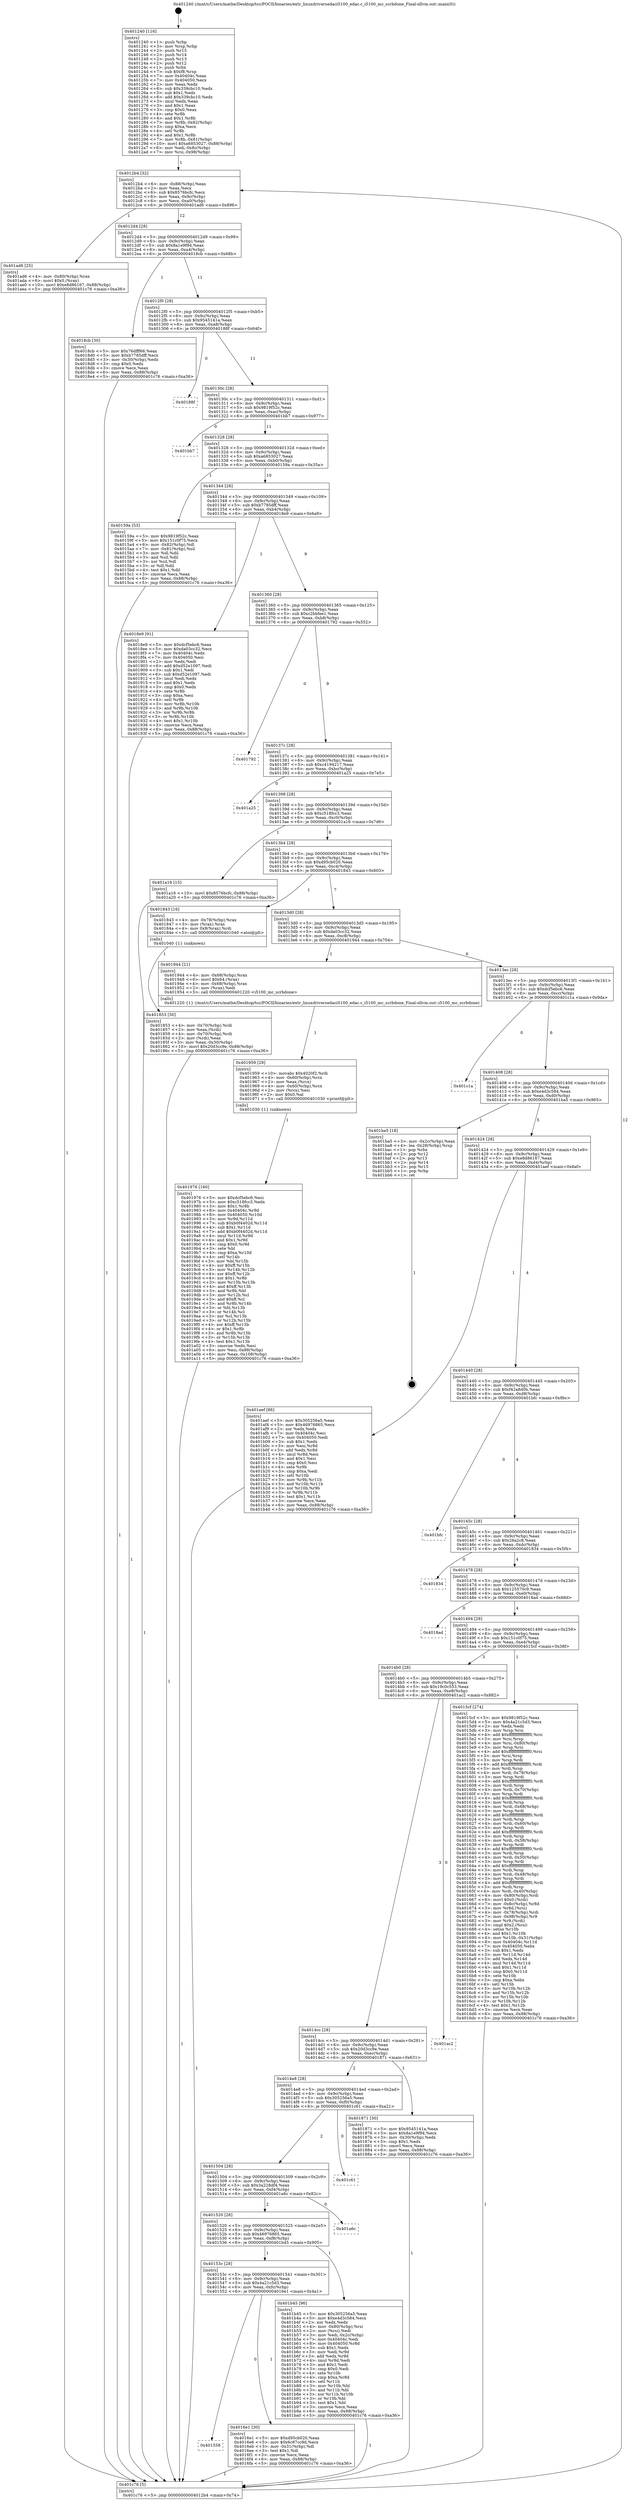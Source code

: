 digraph "0x401240" {
  label = "0x401240 (/mnt/c/Users/mathe/Desktop/tcc/POCII/binaries/extr_linuxdriversedaci5100_edac.c_i5100_mc_scrbdone_Final-ollvm.out::main(0))"
  labelloc = "t"
  node[shape=record]

  Entry [label="",width=0.3,height=0.3,shape=circle,fillcolor=black,style=filled]
  "0x4012b4" [label="{
     0x4012b4 [32]\l
     | [instrs]\l
     &nbsp;&nbsp;0x4012b4 \<+6\>: mov -0x88(%rbp),%eax\l
     &nbsp;&nbsp;0x4012ba \<+2\>: mov %eax,%ecx\l
     &nbsp;&nbsp;0x4012bc \<+6\>: sub $0x8576bcfc,%ecx\l
     &nbsp;&nbsp;0x4012c2 \<+6\>: mov %eax,-0x9c(%rbp)\l
     &nbsp;&nbsp;0x4012c8 \<+6\>: mov %ecx,-0xa0(%rbp)\l
     &nbsp;&nbsp;0x4012ce \<+6\>: je 0000000000401ad6 \<main+0x896\>\l
  }"]
  "0x401ad6" [label="{
     0x401ad6 [25]\l
     | [instrs]\l
     &nbsp;&nbsp;0x401ad6 \<+4\>: mov -0x80(%rbp),%rax\l
     &nbsp;&nbsp;0x401ada \<+6\>: movl $0x0,(%rax)\l
     &nbsp;&nbsp;0x401ae0 \<+10\>: movl $0xe8d86167,-0x88(%rbp)\l
     &nbsp;&nbsp;0x401aea \<+5\>: jmp 0000000000401c76 \<main+0xa36\>\l
  }"]
  "0x4012d4" [label="{
     0x4012d4 [28]\l
     | [instrs]\l
     &nbsp;&nbsp;0x4012d4 \<+5\>: jmp 00000000004012d9 \<main+0x99\>\l
     &nbsp;&nbsp;0x4012d9 \<+6\>: mov -0x9c(%rbp),%eax\l
     &nbsp;&nbsp;0x4012df \<+5\>: sub $0x8a1e9f94,%eax\l
     &nbsp;&nbsp;0x4012e4 \<+6\>: mov %eax,-0xa4(%rbp)\l
     &nbsp;&nbsp;0x4012ea \<+6\>: je 00000000004018cb \<main+0x68b\>\l
  }"]
  Exit [label="",width=0.3,height=0.3,shape=circle,fillcolor=black,style=filled,peripheries=2]
  "0x4018cb" [label="{
     0x4018cb [30]\l
     | [instrs]\l
     &nbsp;&nbsp;0x4018cb \<+5\>: mov $0x76dfff66,%eax\l
     &nbsp;&nbsp;0x4018d0 \<+5\>: mov $0xb7785dff,%ecx\l
     &nbsp;&nbsp;0x4018d5 \<+3\>: mov -0x30(%rbp),%edx\l
     &nbsp;&nbsp;0x4018d8 \<+3\>: cmp $0x0,%edx\l
     &nbsp;&nbsp;0x4018db \<+3\>: cmove %ecx,%eax\l
     &nbsp;&nbsp;0x4018de \<+6\>: mov %eax,-0x88(%rbp)\l
     &nbsp;&nbsp;0x4018e4 \<+5\>: jmp 0000000000401c76 \<main+0xa36\>\l
  }"]
  "0x4012f0" [label="{
     0x4012f0 [28]\l
     | [instrs]\l
     &nbsp;&nbsp;0x4012f0 \<+5\>: jmp 00000000004012f5 \<main+0xb5\>\l
     &nbsp;&nbsp;0x4012f5 \<+6\>: mov -0x9c(%rbp),%eax\l
     &nbsp;&nbsp;0x4012fb \<+5\>: sub $0x9545141a,%eax\l
     &nbsp;&nbsp;0x401300 \<+6\>: mov %eax,-0xa8(%rbp)\l
     &nbsp;&nbsp;0x401306 \<+6\>: je 000000000040188f \<main+0x64f\>\l
  }"]
  "0x401976" [label="{
     0x401976 [160]\l
     | [instrs]\l
     &nbsp;&nbsp;0x401976 \<+5\>: mov $0xdcf5ebc6,%esi\l
     &nbsp;&nbsp;0x40197b \<+5\>: mov $0xc518fcc3,%edx\l
     &nbsp;&nbsp;0x401980 \<+3\>: mov $0x1,%r8b\l
     &nbsp;&nbsp;0x401983 \<+8\>: mov 0x40404c,%r9d\l
     &nbsp;&nbsp;0x40198b \<+8\>: mov 0x404050,%r10d\l
     &nbsp;&nbsp;0x401993 \<+3\>: mov %r9d,%r11d\l
     &nbsp;&nbsp;0x401996 \<+7\>: sub $0xb0f4402d,%r11d\l
     &nbsp;&nbsp;0x40199d \<+4\>: sub $0x1,%r11d\l
     &nbsp;&nbsp;0x4019a1 \<+7\>: add $0xb0f4402d,%r11d\l
     &nbsp;&nbsp;0x4019a8 \<+4\>: imul %r11d,%r9d\l
     &nbsp;&nbsp;0x4019ac \<+4\>: and $0x1,%r9d\l
     &nbsp;&nbsp;0x4019b0 \<+4\>: cmp $0x0,%r9d\l
     &nbsp;&nbsp;0x4019b4 \<+3\>: sete %bl\l
     &nbsp;&nbsp;0x4019b7 \<+4\>: cmp $0xa,%r10d\l
     &nbsp;&nbsp;0x4019bb \<+4\>: setl %r14b\l
     &nbsp;&nbsp;0x4019bf \<+3\>: mov %bl,%r15b\l
     &nbsp;&nbsp;0x4019c2 \<+4\>: xor $0xff,%r15b\l
     &nbsp;&nbsp;0x4019c6 \<+3\>: mov %r14b,%r12b\l
     &nbsp;&nbsp;0x4019c9 \<+4\>: xor $0xff,%r12b\l
     &nbsp;&nbsp;0x4019cd \<+4\>: xor $0x1,%r8b\l
     &nbsp;&nbsp;0x4019d1 \<+3\>: mov %r15b,%r13b\l
     &nbsp;&nbsp;0x4019d4 \<+4\>: and $0xff,%r13b\l
     &nbsp;&nbsp;0x4019d8 \<+3\>: and %r8b,%bl\l
     &nbsp;&nbsp;0x4019db \<+3\>: mov %r12b,%cl\l
     &nbsp;&nbsp;0x4019de \<+3\>: and $0xff,%cl\l
     &nbsp;&nbsp;0x4019e1 \<+3\>: and %r8b,%r14b\l
     &nbsp;&nbsp;0x4019e4 \<+3\>: or %bl,%r13b\l
     &nbsp;&nbsp;0x4019e7 \<+3\>: or %r14b,%cl\l
     &nbsp;&nbsp;0x4019ea \<+3\>: xor %cl,%r13b\l
     &nbsp;&nbsp;0x4019ed \<+3\>: or %r12b,%r15b\l
     &nbsp;&nbsp;0x4019f0 \<+4\>: xor $0xff,%r15b\l
     &nbsp;&nbsp;0x4019f4 \<+4\>: or $0x1,%r8b\l
     &nbsp;&nbsp;0x4019f8 \<+3\>: and %r8b,%r15b\l
     &nbsp;&nbsp;0x4019fb \<+3\>: or %r15b,%r13b\l
     &nbsp;&nbsp;0x4019fe \<+4\>: test $0x1,%r13b\l
     &nbsp;&nbsp;0x401a02 \<+3\>: cmovne %edx,%esi\l
     &nbsp;&nbsp;0x401a05 \<+6\>: mov %esi,-0x88(%rbp)\l
     &nbsp;&nbsp;0x401a0b \<+6\>: mov %eax,-0x108(%rbp)\l
     &nbsp;&nbsp;0x401a11 \<+5\>: jmp 0000000000401c76 \<main+0xa36\>\l
  }"]
  "0x40188f" [label="{
     0x40188f\l
  }", style=dashed]
  "0x40130c" [label="{
     0x40130c [28]\l
     | [instrs]\l
     &nbsp;&nbsp;0x40130c \<+5\>: jmp 0000000000401311 \<main+0xd1\>\l
     &nbsp;&nbsp;0x401311 \<+6\>: mov -0x9c(%rbp),%eax\l
     &nbsp;&nbsp;0x401317 \<+5\>: sub $0x9819f52c,%eax\l
     &nbsp;&nbsp;0x40131c \<+6\>: mov %eax,-0xac(%rbp)\l
     &nbsp;&nbsp;0x401322 \<+6\>: je 0000000000401bb7 \<main+0x977\>\l
  }"]
  "0x401959" [label="{
     0x401959 [29]\l
     | [instrs]\l
     &nbsp;&nbsp;0x401959 \<+10\>: movabs $0x4020f2,%rdi\l
     &nbsp;&nbsp;0x401963 \<+4\>: mov -0x60(%rbp),%rcx\l
     &nbsp;&nbsp;0x401967 \<+2\>: mov %eax,(%rcx)\l
     &nbsp;&nbsp;0x401969 \<+4\>: mov -0x60(%rbp),%rcx\l
     &nbsp;&nbsp;0x40196d \<+2\>: mov (%rcx),%esi\l
     &nbsp;&nbsp;0x40196f \<+2\>: mov $0x0,%al\l
     &nbsp;&nbsp;0x401971 \<+5\>: call 0000000000401030 \<printf@plt\>\l
     | [calls]\l
     &nbsp;&nbsp;0x401030 \{1\} (unknown)\l
  }"]
  "0x401bb7" [label="{
     0x401bb7\l
  }", style=dashed]
  "0x401328" [label="{
     0x401328 [28]\l
     | [instrs]\l
     &nbsp;&nbsp;0x401328 \<+5\>: jmp 000000000040132d \<main+0xed\>\l
     &nbsp;&nbsp;0x40132d \<+6\>: mov -0x9c(%rbp),%eax\l
     &nbsp;&nbsp;0x401333 \<+5\>: sub $0xa6853027,%eax\l
     &nbsp;&nbsp;0x401338 \<+6\>: mov %eax,-0xb0(%rbp)\l
     &nbsp;&nbsp;0x40133e \<+6\>: je 000000000040159a \<main+0x35a\>\l
  }"]
  "0x401853" [label="{
     0x401853 [30]\l
     | [instrs]\l
     &nbsp;&nbsp;0x401853 \<+4\>: mov -0x70(%rbp),%rdi\l
     &nbsp;&nbsp;0x401857 \<+2\>: mov %eax,(%rdi)\l
     &nbsp;&nbsp;0x401859 \<+4\>: mov -0x70(%rbp),%rdi\l
     &nbsp;&nbsp;0x40185d \<+2\>: mov (%rdi),%eax\l
     &nbsp;&nbsp;0x40185f \<+3\>: mov %eax,-0x30(%rbp)\l
     &nbsp;&nbsp;0x401862 \<+10\>: movl $0x20d3cc9e,-0x88(%rbp)\l
     &nbsp;&nbsp;0x40186c \<+5\>: jmp 0000000000401c76 \<main+0xa36\>\l
  }"]
  "0x40159a" [label="{
     0x40159a [53]\l
     | [instrs]\l
     &nbsp;&nbsp;0x40159a \<+5\>: mov $0x9819f52c,%eax\l
     &nbsp;&nbsp;0x40159f \<+5\>: mov $0x151c0f75,%ecx\l
     &nbsp;&nbsp;0x4015a4 \<+6\>: mov -0x82(%rbp),%dl\l
     &nbsp;&nbsp;0x4015aa \<+7\>: mov -0x81(%rbp),%sil\l
     &nbsp;&nbsp;0x4015b1 \<+3\>: mov %dl,%dil\l
     &nbsp;&nbsp;0x4015b4 \<+3\>: and %sil,%dil\l
     &nbsp;&nbsp;0x4015b7 \<+3\>: xor %sil,%dl\l
     &nbsp;&nbsp;0x4015ba \<+3\>: or %dl,%dil\l
     &nbsp;&nbsp;0x4015bd \<+4\>: test $0x1,%dil\l
     &nbsp;&nbsp;0x4015c1 \<+3\>: cmovne %ecx,%eax\l
     &nbsp;&nbsp;0x4015c4 \<+6\>: mov %eax,-0x88(%rbp)\l
     &nbsp;&nbsp;0x4015ca \<+5\>: jmp 0000000000401c76 \<main+0xa36\>\l
  }"]
  "0x401344" [label="{
     0x401344 [28]\l
     | [instrs]\l
     &nbsp;&nbsp;0x401344 \<+5\>: jmp 0000000000401349 \<main+0x109\>\l
     &nbsp;&nbsp;0x401349 \<+6\>: mov -0x9c(%rbp),%eax\l
     &nbsp;&nbsp;0x40134f \<+5\>: sub $0xb7785dff,%eax\l
     &nbsp;&nbsp;0x401354 \<+6\>: mov %eax,-0xb4(%rbp)\l
     &nbsp;&nbsp;0x40135a \<+6\>: je 00000000004018e9 \<main+0x6a9\>\l
  }"]
  "0x401c76" [label="{
     0x401c76 [5]\l
     | [instrs]\l
     &nbsp;&nbsp;0x401c76 \<+5\>: jmp 00000000004012b4 \<main+0x74\>\l
  }"]
  "0x401240" [label="{
     0x401240 [116]\l
     | [instrs]\l
     &nbsp;&nbsp;0x401240 \<+1\>: push %rbp\l
     &nbsp;&nbsp;0x401241 \<+3\>: mov %rsp,%rbp\l
     &nbsp;&nbsp;0x401244 \<+2\>: push %r15\l
     &nbsp;&nbsp;0x401246 \<+2\>: push %r14\l
     &nbsp;&nbsp;0x401248 \<+2\>: push %r13\l
     &nbsp;&nbsp;0x40124a \<+2\>: push %r12\l
     &nbsp;&nbsp;0x40124c \<+1\>: push %rbx\l
     &nbsp;&nbsp;0x40124d \<+7\>: sub $0xf8,%rsp\l
     &nbsp;&nbsp;0x401254 \<+7\>: mov 0x40404c,%eax\l
     &nbsp;&nbsp;0x40125b \<+7\>: mov 0x404050,%ecx\l
     &nbsp;&nbsp;0x401262 \<+2\>: mov %eax,%edx\l
     &nbsp;&nbsp;0x401264 \<+6\>: sub $0x339cbc10,%edx\l
     &nbsp;&nbsp;0x40126a \<+3\>: sub $0x1,%edx\l
     &nbsp;&nbsp;0x40126d \<+6\>: add $0x339cbc10,%edx\l
     &nbsp;&nbsp;0x401273 \<+3\>: imul %edx,%eax\l
     &nbsp;&nbsp;0x401276 \<+3\>: and $0x1,%eax\l
     &nbsp;&nbsp;0x401279 \<+3\>: cmp $0x0,%eax\l
     &nbsp;&nbsp;0x40127c \<+4\>: sete %r8b\l
     &nbsp;&nbsp;0x401280 \<+4\>: and $0x1,%r8b\l
     &nbsp;&nbsp;0x401284 \<+7\>: mov %r8b,-0x82(%rbp)\l
     &nbsp;&nbsp;0x40128b \<+3\>: cmp $0xa,%ecx\l
     &nbsp;&nbsp;0x40128e \<+4\>: setl %r8b\l
     &nbsp;&nbsp;0x401292 \<+4\>: and $0x1,%r8b\l
     &nbsp;&nbsp;0x401296 \<+7\>: mov %r8b,-0x81(%rbp)\l
     &nbsp;&nbsp;0x40129d \<+10\>: movl $0xa6853027,-0x88(%rbp)\l
     &nbsp;&nbsp;0x4012a7 \<+6\>: mov %edi,-0x8c(%rbp)\l
     &nbsp;&nbsp;0x4012ad \<+7\>: mov %rsi,-0x98(%rbp)\l
  }"]
  "0x401558" [label="{
     0x401558\l
  }", style=dashed]
  "0x4018e9" [label="{
     0x4018e9 [91]\l
     | [instrs]\l
     &nbsp;&nbsp;0x4018e9 \<+5\>: mov $0xdcf5ebc6,%eax\l
     &nbsp;&nbsp;0x4018ee \<+5\>: mov $0xda03cc32,%ecx\l
     &nbsp;&nbsp;0x4018f3 \<+7\>: mov 0x40404c,%edx\l
     &nbsp;&nbsp;0x4018fa \<+7\>: mov 0x404050,%esi\l
     &nbsp;&nbsp;0x401901 \<+2\>: mov %edx,%edi\l
     &nbsp;&nbsp;0x401903 \<+6\>: add $0xd52e1097,%edi\l
     &nbsp;&nbsp;0x401909 \<+3\>: sub $0x1,%edi\l
     &nbsp;&nbsp;0x40190c \<+6\>: sub $0xd52e1097,%edi\l
     &nbsp;&nbsp;0x401912 \<+3\>: imul %edi,%edx\l
     &nbsp;&nbsp;0x401915 \<+3\>: and $0x1,%edx\l
     &nbsp;&nbsp;0x401918 \<+3\>: cmp $0x0,%edx\l
     &nbsp;&nbsp;0x40191b \<+4\>: sete %r8b\l
     &nbsp;&nbsp;0x40191f \<+3\>: cmp $0xa,%esi\l
     &nbsp;&nbsp;0x401922 \<+4\>: setl %r9b\l
     &nbsp;&nbsp;0x401926 \<+3\>: mov %r8b,%r10b\l
     &nbsp;&nbsp;0x401929 \<+3\>: and %r9b,%r10b\l
     &nbsp;&nbsp;0x40192c \<+3\>: xor %r9b,%r8b\l
     &nbsp;&nbsp;0x40192f \<+3\>: or %r8b,%r10b\l
     &nbsp;&nbsp;0x401932 \<+4\>: test $0x1,%r10b\l
     &nbsp;&nbsp;0x401936 \<+3\>: cmovne %ecx,%eax\l
     &nbsp;&nbsp;0x401939 \<+6\>: mov %eax,-0x88(%rbp)\l
     &nbsp;&nbsp;0x40193f \<+5\>: jmp 0000000000401c76 \<main+0xa36\>\l
  }"]
  "0x401360" [label="{
     0x401360 [28]\l
     | [instrs]\l
     &nbsp;&nbsp;0x401360 \<+5\>: jmp 0000000000401365 \<main+0x125\>\l
     &nbsp;&nbsp;0x401365 \<+6\>: mov -0x9c(%rbp),%eax\l
     &nbsp;&nbsp;0x40136b \<+5\>: sub $0xc2bbfee1,%eax\l
     &nbsp;&nbsp;0x401370 \<+6\>: mov %eax,-0xb8(%rbp)\l
     &nbsp;&nbsp;0x401376 \<+6\>: je 0000000000401792 \<main+0x552\>\l
  }"]
  "0x4016e1" [label="{
     0x4016e1 [30]\l
     | [instrs]\l
     &nbsp;&nbsp;0x4016e1 \<+5\>: mov $0xd95cb020,%eax\l
     &nbsp;&nbsp;0x4016e6 \<+5\>: mov $0x6c87cc9d,%ecx\l
     &nbsp;&nbsp;0x4016eb \<+3\>: mov -0x31(%rbp),%dl\l
     &nbsp;&nbsp;0x4016ee \<+3\>: test $0x1,%dl\l
     &nbsp;&nbsp;0x4016f1 \<+3\>: cmovne %ecx,%eax\l
     &nbsp;&nbsp;0x4016f4 \<+6\>: mov %eax,-0x88(%rbp)\l
     &nbsp;&nbsp;0x4016fa \<+5\>: jmp 0000000000401c76 \<main+0xa36\>\l
  }"]
  "0x401792" [label="{
     0x401792\l
  }", style=dashed]
  "0x40137c" [label="{
     0x40137c [28]\l
     | [instrs]\l
     &nbsp;&nbsp;0x40137c \<+5\>: jmp 0000000000401381 \<main+0x141\>\l
     &nbsp;&nbsp;0x401381 \<+6\>: mov -0x9c(%rbp),%eax\l
     &nbsp;&nbsp;0x401387 \<+5\>: sub $0xc4194217,%eax\l
     &nbsp;&nbsp;0x40138c \<+6\>: mov %eax,-0xbc(%rbp)\l
     &nbsp;&nbsp;0x401392 \<+6\>: je 0000000000401a25 \<main+0x7e5\>\l
  }"]
  "0x40153c" [label="{
     0x40153c [28]\l
     | [instrs]\l
     &nbsp;&nbsp;0x40153c \<+5\>: jmp 0000000000401541 \<main+0x301\>\l
     &nbsp;&nbsp;0x401541 \<+6\>: mov -0x9c(%rbp),%eax\l
     &nbsp;&nbsp;0x401547 \<+5\>: sub $0x4a21c5d3,%eax\l
     &nbsp;&nbsp;0x40154c \<+6\>: mov %eax,-0xfc(%rbp)\l
     &nbsp;&nbsp;0x401552 \<+6\>: je 00000000004016e1 \<main+0x4a1\>\l
  }"]
  "0x401a25" [label="{
     0x401a25\l
  }", style=dashed]
  "0x401398" [label="{
     0x401398 [28]\l
     | [instrs]\l
     &nbsp;&nbsp;0x401398 \<+5\>: jmp 000000000040139d \<main+0x15d\>\l
     &nbsp;&nbsp;0x40139d \<+6\>: mov -0x9c(%rbp),%eax\l
     &nbsp;&nbsp;0x4013a3 \<+5\>: sub $0xc518fcc3,%eax\l
     &nbsp;&nbsp;0x4013a8 \<+6\>: mov %eax,-0xc0(%rbp)\l
     &nbsp;&nbsp;0x4013ae \<+6\>: je 0000000000401a16 \<main+0x7d6\>\l
  }"]
  "0x401b45" [label="{
     0x401b45 [96]\l
     | [instrs]\l
     &nbsp;&nbsp;0x401b45 \<+5\>: mov $0x305256a5,%eax\l
     &nbsp;&nbsp;0x401b4a \<+5\>: mov $0xe4d3c584,%ecx\l
     &nbsp;&nbsp;0x401b4f \<+2\>: xor %edx,%edx\l
     &nbsp;&nbsp;0x401b51 \<+4\>: mov -0x80(%rbp),%rsi\l
     &nbsp;&nbsp;0x401b55 \<+2\>: mov (%rsi),%edi\l
     &nbsp;&nbsp;0x401b57 \<+3\>: mov %edi,-0x2c(%rbp)\l
     &nbsp;&nbsp;0x401b5a \<+7\>: mov 0x40404c,%edi\l
     &nbsp;&nbsp;0x401b61 \<+8\>: mov 0x404050,%r8d\l
     &nbsp;&nbsp;0x401b69 \<+3\>: sub $0x1,%edx\l
     &nbsp;&nbsp;0x401b6c \<+3\>: mov %edi,%r9d\l
     &nbsp;&nbsp;0x401b6f \<+3\>: add %edx,%r9d\l
     &nbsp;&nbsp;0x401b72 \<+4\>: imul %r9d,%edi\l
     &nbsp;&nbsp;0x401b76 \<+3\>: and $0x1,%edi\l
     &nbsp;&nbsp;0x401b79 \<+3\>: cmp $0x0,%edi\l
     &nbsp;&nbsp;0x401b7c \<+4\>: sete %r10b\l
     &nbsp;&nbsp;0x401b80 \<+4\>: cmp $0xa,%r8d\l
     &nbsp;&nbsp;0x401b84 \<+4\>: setl %r11b\l
     &nbsp;&nbsp;0x401b88 \<+3\>: mov %r10b,%bl\l
     &nbsp;&nbsp;0x401b8b \<+3\>: and %r11b,%bl\l
     &nbsp;&nbsp;0x401b8e \<+3\>: xor %r11b,%r10b\l
     &nbsp;&nbsp;0x401b91 \<+3\>: or %r10b,%bl\l
     &nbsp;&nbsp;0x401b94 \<+3\>: test $0x1,%bl\l
     &nbsp;&nbsp;0x401b97 \<+3\>: cmovne %ecx,%eax\l
     &nbsp;&nbsp;0x401b9a \<+6\>: mov %eax,-0x88(%rbp)\l
     &nbsp;&nbsp;0x401ba0 \<+5\>: jmp 0000000000401c76 \<main+0xa36\>\l
  }"]
  "0x401a16" [label="{
     0x401a16 [15]\l
     | [instrs]\l
     &nbsp;&nbsp;0x401a16 \<+10\>: movl $0x8576bcfc,-0x88(%rbp)\l
     &nbsp;&nbsp;0x401a20 \<+5\>: jmp 0000000000401c76 \<main+0xa36\>\l
  }"]
  "0x4013b4" [label="{
     0x4013b4 [28]\l
     | [instrs]\l
     &nbsp;&nbsp;0x4013b4 \<+5\>: jmp 00000000004013b9 \<main+0x179\>\l
     &nbsp;&nbsp;0x4013b9 \<+6\>: mov -0x9c(%rbp),%eax\l
     &nbsp;&nbsp;0x4013bf \<+5\>: sub $0xd95cb020,%eax\l
     &nbsp;&nbsp;0x4013c4 \<+6\>: mov %eax,-0xc4(%rbp)\l
     &nbsp;&nbsp;0x4013ca \<+6\>: je 0000000000401843 \<main+0x603\>\l
  }"]
  "0x401520" [label="{
     0x401520 [28]\l
     | [instrs]\l
     &nbsp;&nbsp;0x401520 \<+5\>: jmp 0000000000401525 \<main+0x2e5\>\l
     &nbsp;&nbsp;0x401525 \<+6\>: mov -0x9c(%rbp),%eax\l
     &nbsp;&nbsp;0x40152b \<+5\>: sub $0x46976865,%eax\l
     &nbsp;&nbsp;0x401530 \<+6\>: mov %eax,-0xf8(%rbp)\l
     &nbsp;&nbsp;0x401536 \<+6\>: je 0000000000401b45 \<main+0x905\>\l
  }"]
  "0x401843" [label="{
     0x401843 [16]\l
     | [instrs]\l
     &nbsp;&nbsp;0x401843 \<+4\>: mov -0x78(%rbp),%rax\l
     &nbsp;&nbsp;0x401847 \<+3\>: mov (%rax),%rax\l
     &nbsp;&nbsp;0x40184a \<+4\>: mov 0x8(%rax),%rdi\l
     &nbsp;&nbsp;0x40184e \<+5\>: call 0000000000401040 \<atoi@plt\>\l
     | [calls]\l
     &nbsp;&nbsp;0x401040 \{1\} (unknown)\l
  }"]
  "0x4013d0" [label="{
     0x4013d0 [28]\l
     | [instrs]\l
     &nbsp;&nbsp;0x4013d0 \<+5\>: jmp 00000000004013d5 \<main+0x195\>\l
     &nbsp;&nbsp;0x4013d5 \<+6\>: mov -0x9c(%rbp),%eax\l
     &nbsp;&nbsp;0x4013db \<+5\>: sub $0xda03cc32,%eax\l
     &nbsp;&nbsp;0x4013e0 \<+6\>: mov %eax,-0xc8(%rbp)\l
     &nbsp;&nbsp;0x4013e6 \<+6\>: je 0000000000401944 \<main+0x704\>\l
  }"]
  "0x401a6c" [label="{
     0x401a6c\l
  }", style=dashed]
  "0x401944" [label="{
     0x401944 [21]\l
     | [instrs]\l
     &nbsp;&nbsp;0x401944 \<+4\>: mov -0x68(%rbp),%rax\l
     &nbsp;&nbsp;0x401948 \<+6\>: movl $0x64,(%rax)\l
     &nbsp;&nbsp;0x40194e \<+4\>: mov -0x68(%rbp),%rax\l
     &nbsp;&nbsp;0x401952 \<+2\>: mov (%rax),%edi\l
     &nbsp;&nbsp;0x401954 \<+5\>: call 0000000000401220 \<i5100_mc_scrbdone\>\l
     | [calls]\l
     &nbsp;&nbsp;0x401220 \{1\} (/mnt/c/Users/mathe/Desktop/tcc/POCII/binaries/extr_linuxdriversedaci5100_edac.c_i5100_mc_scrbdone_Final-ollvm.out::i5100_mc_scrbdone)\l
  }"]
  "0x4013ec" [label="{
     0x4013ec [28]\l
     | [instrs]\l
     &nbsp;&nbsp;0x4013ec \<+5\>: jmp 00000000004013f1 \<main+0x1b1\>\l
     &nbsp;&nbsp;0x4013f1 \<+6\>: mov -0x9c(%rbp),%eax\l
     &nbsp;&nbsp;0x4013f7 \<+5\>: sub $0xdcf5ebc6,%eax\l
     &nbsp;&nbsp;0x4013fc \<+6\>: mov %eax,-0xcc(%rbp)\l
     &nbsp;&nbsp;0x401402 \<+6\>: je 0000000000401c1a \<main+0x9da\>\l
  }"]
  "0x401504" [label="{
     0x401504 [28]\l
     | [instrs]\l
     &nbsp;&nbsp;0x401504 \<+5\>: jmp 0000000000401509 \<main+0x2c9\>\l
     &nbsp;&nbsp;0x401509 \<+6\>: mov -0x9c(%rbp),%eax\l
     &nbsp;&nbsp;0x40150f \<+5\>: sub $0x3a228df4,%eax\l
     &nbsp;&nbsp;0x401514 \<+6\>: mov %eax,-0xf4(%rbp)\l
     &nbsp;&nbsp;0x40151a \<+6\>: je 0000000000401a6c \<main+0x82c\>\l
  }"]
  "0x401c1a" [label="{
     0x401c1a\l
  }", style=dashed]
  "0x401408" [label="{
     0x401408 [28]\l
     | [instrs]\l
     &nbsp;&nbsp;0x401408 \<+5\>: jmp 000000000040140d \<main+0x1cd\>\l
     &nbsp;&nbsp;0x40140d \<+6\>: mov -0x9c(%rbp),%eax\l
     &nbsp;&nbsp;0x401413 \<+5\>: sub $0xe4d3c584,%eax\l
     &nbsp;&nbsp;0x401418 \<+6\>: mov %eax,-0xd0(%rbp)\l
     &nbsp;&nbsp;0x40141e \<+6\>: je 0000000000401ba5 \<main+0x965\>\l
  }"]
  "0x401c61" [label="{
     0x401c61\l
  }", style=dashed]
  "0x401ba5" [label="{
     0x401ba5 [18]\l
     | [instrs]\l
     &nbsp;&nbsp;0x401ba5 \<+3\>: mov -0x2c(%rbp),%eax\l
     &nbsp;&nbsp;0x401ba8 \<+4\>: lea -0x28(%rbp),%rsp\l
     &nbsp;&nbsp;0x401bac \<+1\>: pop %rbx\l
     &nbsp;&nbsp;0x401bad \<+2\>: pop %r12\l
     &nbsp;&nbsp;0x401baf \<+2\>: pop %r13\l
     &nbsp;&nbsp;0x401bb1 \<+2\>: pop %r14\l
     &nbsp;&nbsp;0x401bb3 \<+2\>: pop %r15\l
     &nbsp;&nbsp;0x401bb5 \<+1\>: pop %rbp\l
     &nbsp;&nbsp;0x401bb6 \<+1\>: ret\l
  }"]
  "0x401424" [label="{
     0x401424 [28]\l
     | [instrs]\l
     &nbsp;&nbsp;0x401424 \<+5\>: jmp 0000000000401429 \<main+0x1e9\>\l
     &nbsp;&nbsp;0x401429 \<+6\>: mov -0x9c(%rbp),%eax\l
     &nbsp;&nbsp;0x40142f \<+5\>: sub $0xe8d86167,%eax\l
     &nbsp;&nbsp;0x401434 \<+6\>: mov %eax,-0xd4(%rbp)\l
     &nbsp;&nbsp;0x40143a \<+6\>: je 0000000000401aef \<main+0x8af\>\l
  }"]
  "0x4014e8" [label="{
     0x4014e8 [28]\l
     | [instrs]\l
     &nbsp;&nbsp;0x4014e8 \<+5\>: jmp 00000000004014ed \<main+0x2ad\>\l
     &nbsp;&nbsp;0x4014ed \<+6\>: mov -0x9c(%rbp),%eax\l
     &nbsp;&nbsp;0x4014f3 \<+5\>: sub $0x305256a5,%eax\l
     &nbsp;&nbsp;0x4014f8 \<+6\>: mov %eax,-0xf0(%rbp)\l
     &nbsp;&nbsp;0x4014fe \<+6\>: je 0000000000401c61 \<main+0xa21\>\l
  }"]
  "0x401aef" [label="{
     0x401aef [86]\l
     | [instrs]\l
     &nbsp;&nbsp;0x401aef \<+5\>: mov $0x305256a5,%eax\l
     &nbsp;&nbsp;0x401af4 \<+5\>: mov $0x46976865,%ecx\l
     &nbsp;&nbsp;0x401af9 \<+2\>: xor %edx,%edx\l
     &nbsp;&nbsp;0x401afb \<+7\>: mov 0x40404c,%esi\l
     &nbsp;&nbsp;0x401b02 \<+7\>: mov 0x404050,%edi\l
     &nbsp;&nbsp;0x401b09 \<+3\>: sub $0x1,%edx\l
     &nbsp;&nbsp;0x401b0c \<+3\>: mov %esi,%r8d\l
     &nbsp;&nbsp;0x401b0f \<+3\>: add %edx,%r8d\l
     &nbsp;&nbsp;0x401b12 \<+4\>: imul %r8d,%esi\l
     &nbsp;&nbsp;0x401b16 \<+3\>: and $0x1,%esi\l
     &nbsp;&nbsp;0x401b19 \<+3\>: cmp $0x0,%esi\l
     &nbsp;&nbsp;0x401b1c \<+4\>: sete %r9b\l
     &nbsp;&nbsp;0x401b20 \<+3\>: cmp $0xa,%edi\l
     &nbsp;&nbsp;0x401b23 \<+4\>: setl %r10b\l
     &nbsp;&nbsp;0x401b27 \<+3\>: mov %r9b,%r11b\l
     &nbsp;&nbsp;0x401b2a \<+3\>: and %r10b,%r11b\l
     &nbsp;&nbsp;0x401b2d \<+3\>: xor %r10b,%r9b\l
     &nbsp;&nbsp;0x401b30 \<+3\>: or %r9b,%r11b\l
     &nbsp;&nbsp;0x401b33 \<+4\>: test $0x1,%r11b\l
     &nbsp;&nbsp;0x401b37 \<+3\>: cmovne %ecx,%eax\l
     &nbsp;&nbsp;0x401b3a \<+6\>: mov %eax,-0x88(%rbp)\l
     &nbsp;&nbsp;0x401b40 \<+5\>: jmp 0000000000401c76 \<main+0xa36\>\l
  }"]
  "0x401440" [label="{
     0x401440 [28]\l
     | [instrs]\l
     &nbsp;&nbsp;0x401440 \<+5\>: jmp 0000000000401445 \<main+0x205\>\l
     &nbsp;&nbsp;0x401445 \<+6\>: mov -0x9c(%rbp),%eax\l
     &nbsp;&nbsp;0x40144b \<+5\>: sub $0xf42a8d0b,%eax\l
     &nbsp;&nbsp;0x401450 \<+6\>: mov %eax,-0xd8(%rbp)\l
     &nbsp;&nbsp;0x401456 \<+6\>: je 0000000000401bfc \<main+0x9bc\>\l
  }"]
  "0x401871" [label="{
     0x401871 [30]\l
     | [instrs]\l
     &nbsp;&nbsp;0x401871 \<+5\>: mov $0x9545141a,%eax\l
     &nbsp;&nbsp;0x401876 \<+5\>: mov $0x8a1e9f94,%ecx\l
     &nbsp;&nbsp;0x40187b \<+3\>: mov -0x30(%rbp),%edx\l
     &nbsp;&nbsp;0x40187e \<+3\>: cmp $0x1,%edx\l
     &nbsp;&nbsp;0x401881 \<+3\>: cmovl %ecx,%eax\l
     &nbsp;&nbsp;0x401884 \<+6\>: mov %eax,-0x88(%rbp)\l
     &nbsp;&nbsp;0x40188a \<+5\>: jmp 0000000000401c76 \<main+0xa36\>\l
  }"]
  "0x401bfc" [label="{
     0x401bfc\l
  }", style=dashed]
  "0x40145c" [label="{
     0x40145c [28]\l
     | [instrs]\l
     &nbsp;&nbsp;0x40145c \<+5\>: jmp 0000000000401461 \<main+0x221\>\l
     &nbsp;&nbsp;0x401461 \<+6\>: mov -0x9c(%rbp),%eax\l
     &nbsp;&nbsp;0x401467 \<+5\>: sub $0x26a2c8,%eax\l
     &nbsp;&nbsp;0x40146c \<+6\>: mov %eax,-0xdc(%rbp)\l
     &nbsp;&nbsp;0x401472 \<+6\>: je 0000000000401834 \<main+0x5f4\>\l
  }"]
  "0x4014cc" [label="{
     0x4014cc [28]\l
     | [instrs]\l
     &nbsp;&nbsp;0x4014cc \<+5\>: jmp 00000000004014d1 \<main+0x291\>\l
     &nbsp;&nbsp;0x4014d1 \<+6\>: mov -0x9c(%rbp),%eax\l
     &nbsp;&nbsp;0x4014d7 \<+5\>: sub $0x20d3cc9e,%eax\l
     &nbsp;&nbsp;0x4014dc \<+6\>: mov %eax,-0xec(%rbp)\l
     &nbsp;&nbsp;0x4014e2 \<+6\>: je 0000000000401871 \<main+0x631\>\l
  }"]
  "0x401834" [label="{
     0x401834\l
  }", style=dashed]
  "0x401478" [label="{
     0x401478 [28]\l
     | [instrs]\l
     &nbsp;&nbsp;0x401478 \<+5\>: jmp 000000000040147d \<main+0x23d\>\l
     &nbsp;&nbsp;0x40147d \<+6\>: mov -0x9c(%rbp),%eax\l
     &nbsp;&nbsp;0x401483 \<+5\>: sub $0x125570c9,%eax\l
     &nbsp;&nbsp;0x401488 \<+6\>: mov %eax,-0xe0(%rbp)\l
     &nbsp;&nbsp;0x40148e \<+6\>: je 00000000004018ad \<main+0x66d\>\l
  }"]
  "0x401ac2" [label="{
     0x401ac2\l
  }", style=dashed]
  "0x4018ad" [label="{
     0x4018ad\l
  }", style=dashed]
  "0x401494" [label="{
     0x401494 [28]\l
     | [instrs]\l
     &nbsp;&nbsp;0x401494 \<+5\>: jmp 0000000000401499 \<main+0x259\>\l
     &nbsp;&nbsp;0x401499 \<+6\>: mov -0x9c(%rbp),%eax\l
     &nbsp;&nbsp;0x40149f \<+5\>: sub $0x151c0f75,%eax\l
     &nbsp;&nbsp;0x4014a4 \<+6\>: mov %eax,-0xe4(%rbp)\l
     &nbsp;&nbsp;0x4014aa \<+6\>: je 00000000004015cf \<main+0x38f\>\l
  }"]
  "0x4014b0" [label="{
     0x4014b0 [28]\l
     | [instrs]\l
     &nbsp;&nbsp;0x4014b0 \<+5\>: jmp 00000000004014b5 \<main+0x275\>\l
     &nbsp;&nbsp;0x4014b5 \<+6\>: mov -0x9c(%rbp),%eax\l
     &nbsp;&nbsp;0x4014bb \<+5\>: sub $0x19c0c553,%eax\l
     &nbsp;&nbsp;0x4014c0 \<+6\>: mov %eax,-0xe8(%rbp)\l
     &nbsp;&nbsp;0x4014c6 \<+6\>: je 0000000000401ac2 \<main+0x882\>\l
  }"]
  "0x4015cf" [label="{
     0x4015cf [274]\l
     | [instrs]\l
     &nbsp;&nbsp;0x4015cf \<+5\>: mov $0x9819f52c,%eax\l
     &nbsp;&nbsp;0x4015d4 \<+5\>: mov $0x4a21c5d3,%ecx\l
     &nbsp;&nbsp;0x4015d9 \<+2\>: xor %edx,%edx\l
     &nbsp;&nbsp;0x4015db \<+3\>: mov %rsp,%rsi\l
     &nbsp;&nbsp;0x4015de \<+4\>: add $0xfffffffffffffff0,%rsi\l
     &nbsp;&nbsp;0x4015e2 \<+3\>: mov %rsi,%rsp\l
     &nbsp;&nbsp;0x4015e5 \<+4\>: mov %rsi,-0x80(%rbp)\l
     &nbsp;&nbsp;0x4015e9 \<+3\>: mov %rsp,%rsi\l
     &nbsp;&nbsp;0x4015ec \<+4\>: add $0xfffffffffffffff0,%rsi\l
     &nbsp;&nbsp;0x4015f0 \<+3\>: mov %rsi,%rsp\l
     &nbsp;&nbsp;0x4015f3 \<+3\>: mov %rsp,%rdi\l
     &nbsp;&nbsp;0x4015f6 \<+4\>: add $0xfffffffffffffff0,%rdi\l
     &nbsp;&nbsp;0x4015fa \<+3\>: mov %rdi,%rsp\l
     &nbsp;&nbsp;0x4015fd \<+4\>: mov %rdi,-0x78(%rbp)\l
     &nbsp;&nbsp;0x401601 \<+3\>: mov %rsp,%rdi\l
     &nbsp;&nbsp;0x401604 \<+4\>: add $0xfffffffffffffff0,%rdi\l
     &nbsp;&nbsp;0x401608 \<+3\>: mov %rdi,%rsp\l
     &nbsp;&nbsp;0x40160b \<+4\>: mov %rdi,-0x70(%rbp)\l
     &nbsp;&nbsp;0x40160f \<+3\>: mov %rsp,%rdi\l
     &nbsp;&nbsp;0x401612 \<+4\>: add $0xfffffffffffffff0,%rdi\l
     &nbsp;&nbsp;0x401616 \<+3\>: mov %rdi,%rsp\l
     &nbsp;&nbsp;0x401619 \<+4\>: mov %rdi,-0x68(%rbp)\l
     &nbsp;&nbsp;0x40161d \<+3\>: mov %rsp,%rdi\l
     &nbsp;&nbsp;0x401620 \<+4\>: add $0xfffffffffffffff0,%rdi\l
     &nbsp;&nbsp;0x401624 \<+3\>: mov %rdi,%rsp\l
     &nbsp;&nbsp;0x401627 \<+4\>: mov %rdi,-0x60(%rbp)\l
     &nbsp;&nbsp;0x40162b \<+3\>: mov %rsp,%rdi\l
     &nbsp;&nbsp;0x40162e \<+4\>: add $0xfffffffffffffff0,%rdi\l
     &nbsp;&nbsp;0x401632 \<+3\>: mov %rdi,%rsp\l
     &nbsp;&nbsp;0x401635 \<+4\>: mov %rdi,-0x58(%rbp)\l
     &nbsp;&nbsp;0x401639 \<+3\>: mov %rsp,%rdi\l
     &nbsp;&nbsp;0x40163c \<+4\>: add $0xfffffffffffffff0,%rdi\l
     &nbsp;&nbsp;0x401640 \<+3\>: mov %rdi,%rsp\l
     &nbsp;&nbsp;0x401643 \<+4\>: mov %rdi,-0x50(%rbp)\l
     &nbsp;&nbsp;0x401647 \<+3\>: mov %rsp,%rdi\l
     &nbsp;&nbsp;0x40164a \<+4\>: add $0xfffffffffffffff0,%rdi\l
     &nbsp;&nbsp;0x40164e \<+3\>: mov %rdi,%rsp\l
     &nbsp;&nbsp;0x401651 \<+4\>: mov %rdi,-0x48(%rbp)\l
     &nbsp;&nbsp;0x401655 \<+3\>: mov %rsp,%rdi\l
     &nbsp;&nbsp;0x401658 \<+4\>: add $0xfffffffffffffff0,%rdi\l
     &nbsp;&nbsp;0x40165c \<+3\>: mov %rdi,%rsp\l
     &nbsp;&nbsp;0x40165f \<+4\>: mov %rdi,-0x40(%rbp)\l
     &nbsp;&nbsp;0x401663 \<+4\>: mov -0x80(%rbp),%rdi\l
     &nbsp;&nbsp;0x401667 \<+6\>: movl $0x0,(%rdi)\l
     &nbsp;&nbsp;0x40166d \<+7\>: mov -0x8c(%rbp),%r8d\l
     &nbsp;&nbsp;0x401674 \<+3\>: mov %r8d,(%rsi)\l
     &nbsp;&nbsp;0x401677 \<+4\>: mov -0x78(%rbp),%rdi\l
     &nbsp;&nbsp;0x40167b \<+7\>: mov -0x98(%rbp),%r9\l
     &nbsp;&nbsp;0x401682 \<+3\>: mov %r9,(%rdi)\l
     &nbsp;&nbsp;0x401685 \<+3\>: cmpl $0x2,(%rsi)\l
     &nbsp;&nbsp;0x401688 \<+4\>: setne %r10b\l
     &nbsp;&nbsp;0x40168c \<+4\>: and $0x1,%r10b\l
     &nbsp;&nbsp;0x401690 \<+4\>: mov %r10b,-0x31(%rbp)\l
     &nbsp;&nbsp;0x401694 \<+8\>: mov 0x40404c,%r11d\l
     &nbsp;&nbsp;0x40169c \<+7\>: mov 0x404050,%ebx\l
     &nbsp;&nbsp;0x4016a3 \<+3\>: sub $0x1,%edx\l
     &nbsp;&nbsp;0x4016a6 \<+3\>: mov %r11d,%r14d\l
     &nbsp;&nbsp;0x4016a9 \<+3\>: add %edx,%r14d\l
     &nbsp;&nbsp;0x4016ac \<+4\>: imul %r14d,%r11d\l
     &nbsp;&nbsp;0x4016b0 \<+4\>: and $0x1,%r11d\l
     &nbsp;&nbsp;0x4016b4 \<+4\>: cmp $0x0,%r11d\l
     &nbsp;&nbsp;0x4016b8 \<+4\>: sete %r10b\l
     &nbsp;&nbsp;0x4016bc \<+3\>: cmp $0xa,%ebx\l
     &nbsp;&nbsp;0x4016bf \<+4\>: setl %r15b\l
     &nbsp;&nbsp;0x4016c3 \<+3\>: mov %r10b,%r12b\l
     &nbsp;&nbsp;0x4016c6 \<+3\>: and %r15b,%r12b\l
     &nbsp;&nbsp;0x4016c9 \<+3\>: xor %r15b,%r10b\l
     &nbsp;&nbsp;0x4016cc \<+3\>: or %r10b,%r12b\l
     &nbsp;&nbsp;0x4016cf \<+4\>: test $0x1,%r12b\l
     &nbsp;&nbsp;0x4016d3 \<+3\>: cmovne %ecx,%eax\l
     &nbsp;&nbsp;0x4016d6 \<+6\>: mov %eax,-0x88(%rbp)\l
     &nbsp;&nbsp;0x4016dc \<+5\>: jmp 0000000000401c76 \<main+0xa36\>\l
  }"]
  Entry -> "0x401240" [label=" 1"]
  "0x4012b4" -> "0x401ad6" [label=" 1"]
  "0x4012b4" -> "0x4012d4" [label=" 12"]
  "0x401ba5" -> Exit [label=" 1"]
  "0x4012d4" -> "0x4018cb" [label=" 1"]
  "0x4012d4" -> "0x4012f0" [label=" 11"]
  "0x401b45" -> "0x401c76" [label=" 1"]
  "0x4012f0" -> "0x40188f" [label=" 0"]
  "0x4012f0" -> "0x40130c" [label=" 11"]
  "0x401aef" -> "0x401c76" [label=" 1"]
  "0x40130c" -> "0x401bb7" [label=" 0"]
  "0x40130c" -> "0x401328" [label=" 11"]
  "0x401ad6" -> "0x401c76" [label=" 1"]
  "0x401328" -> "0x40159a" [label=" 1"]
  "0x401328" -> "0x401344" [label=" 10"]
  "0x40159a" -> "0x401c76" [label=" 1"]
  "0x401240" -> "0x4012b4" [label=" 1"]
  "0x401c76" -> "0x4012b4" [label=" 12"]
  "0x401a16" -> "0x401c76" [label=" 1"]
  "0x401344" -> "0x4018e9" [label=" 1"]
  "0x401344" -> "0x401360" [label=" 9"]
  "0x401976" -> "0x401c76" [label=" 1"]
  "0x401360" -> "0x401792" [label=" 0"]
  "0x401360" -> "0x40137c" [label=" 9"]
  "0x401959" -> "0x401976" [label=" 1"]
  "0x40137c" -> "0x401a25" [label=" 0"]
  "0x40137c" -> "0x401398" [label=" 9"]
  "0x4018e9" -> "0x401c76" [label=" 1"]
  "0x401398" -> "0x401a16" [label=" 1"]
  "0x401398" -> "0x4013b4" [label=" 8"]
  "0x4018cb" -> "0x401c76" [label=" 1"]
  "0x4013b4" -> "0x401843" [label=" 1"]
  "0x4013b4" -> "0x4013d0" [label=" 7"]
  "0x401853" -> "0x401c76" [label=" 1"]
  "0x4013d0" -> "0x401944" [label=" 1"]
  "0x4013d0" -> "0x4013ec" [label=" 6"]
  "0x401843" -> "0x401853" [label=" 1"]
  "0x4013ec" -> "0x401c1a" [label=" 0"]
  "0x4013ec" -> "0x401408" [label=" 6"]
  "0x40153c" -> "0x401558" [label=" 0"]
  "0x401408" -> "0x401ba5" [label=" 1"]
  "0x401408" -> "0x401424" [label=" 5"]
  "0x40153c" -> "0x4016e1" [label=" 1"]
  "0x401424" -> "0x401aef" [label=" 1"]
  "0x401424" -> "0x401440" [label=" 4"]
  "0x401520" -> "0x40153c" [label=" 1"]
  "0x401440" -> "0x401bfc" [label=" 0"]
  "0x401440" -> "0x40145c" [label=" 4"]
  "0x401520" -> "0x401b45" [label=" 1"]
  "0x40145c" -> "0x401834" [label=" 0"]
  "0x40145c" -> "0x401478" [label=" 4"]
  "0x401504" -> "0x401520" [label=" 2"]
  "0x401478" -> "0x4018ad" [label=" 0"]
  "0x401478" -> "0x401494" [label=" 4"]
  "0x401504" -> "0x401a6c" [label=" 0"]
  "0x401494" -> "0x4015cf" [label=" 1"]
  "0x401494" -> "0x4014b0" [label=" 3"]
  "0x4014e8" -> "0x401504" [label=" 2"]
  "0x4015cf" -> "0x401c76" [label=" 1"]
  "0x4016e1" -> "0x401c76" [label=" 1"]
  "0x4014b0" -> "0x401ac2" [label=" 0"]
  "0x4014b0" -> "0x4014cc" [label=" 3"]
  "0x401871" -> "0x401c76" [label=" 1"]
  "0x4014cc" -> "0x401871" [label=" 1"]
  "0x4014cc" -> "0x4014e8" [label=" 2"]
  "0x401944" -> "0x401959" [label=" 1"]
  "0x4014e8" -> "0x401c61" [label=" 0"]
}
